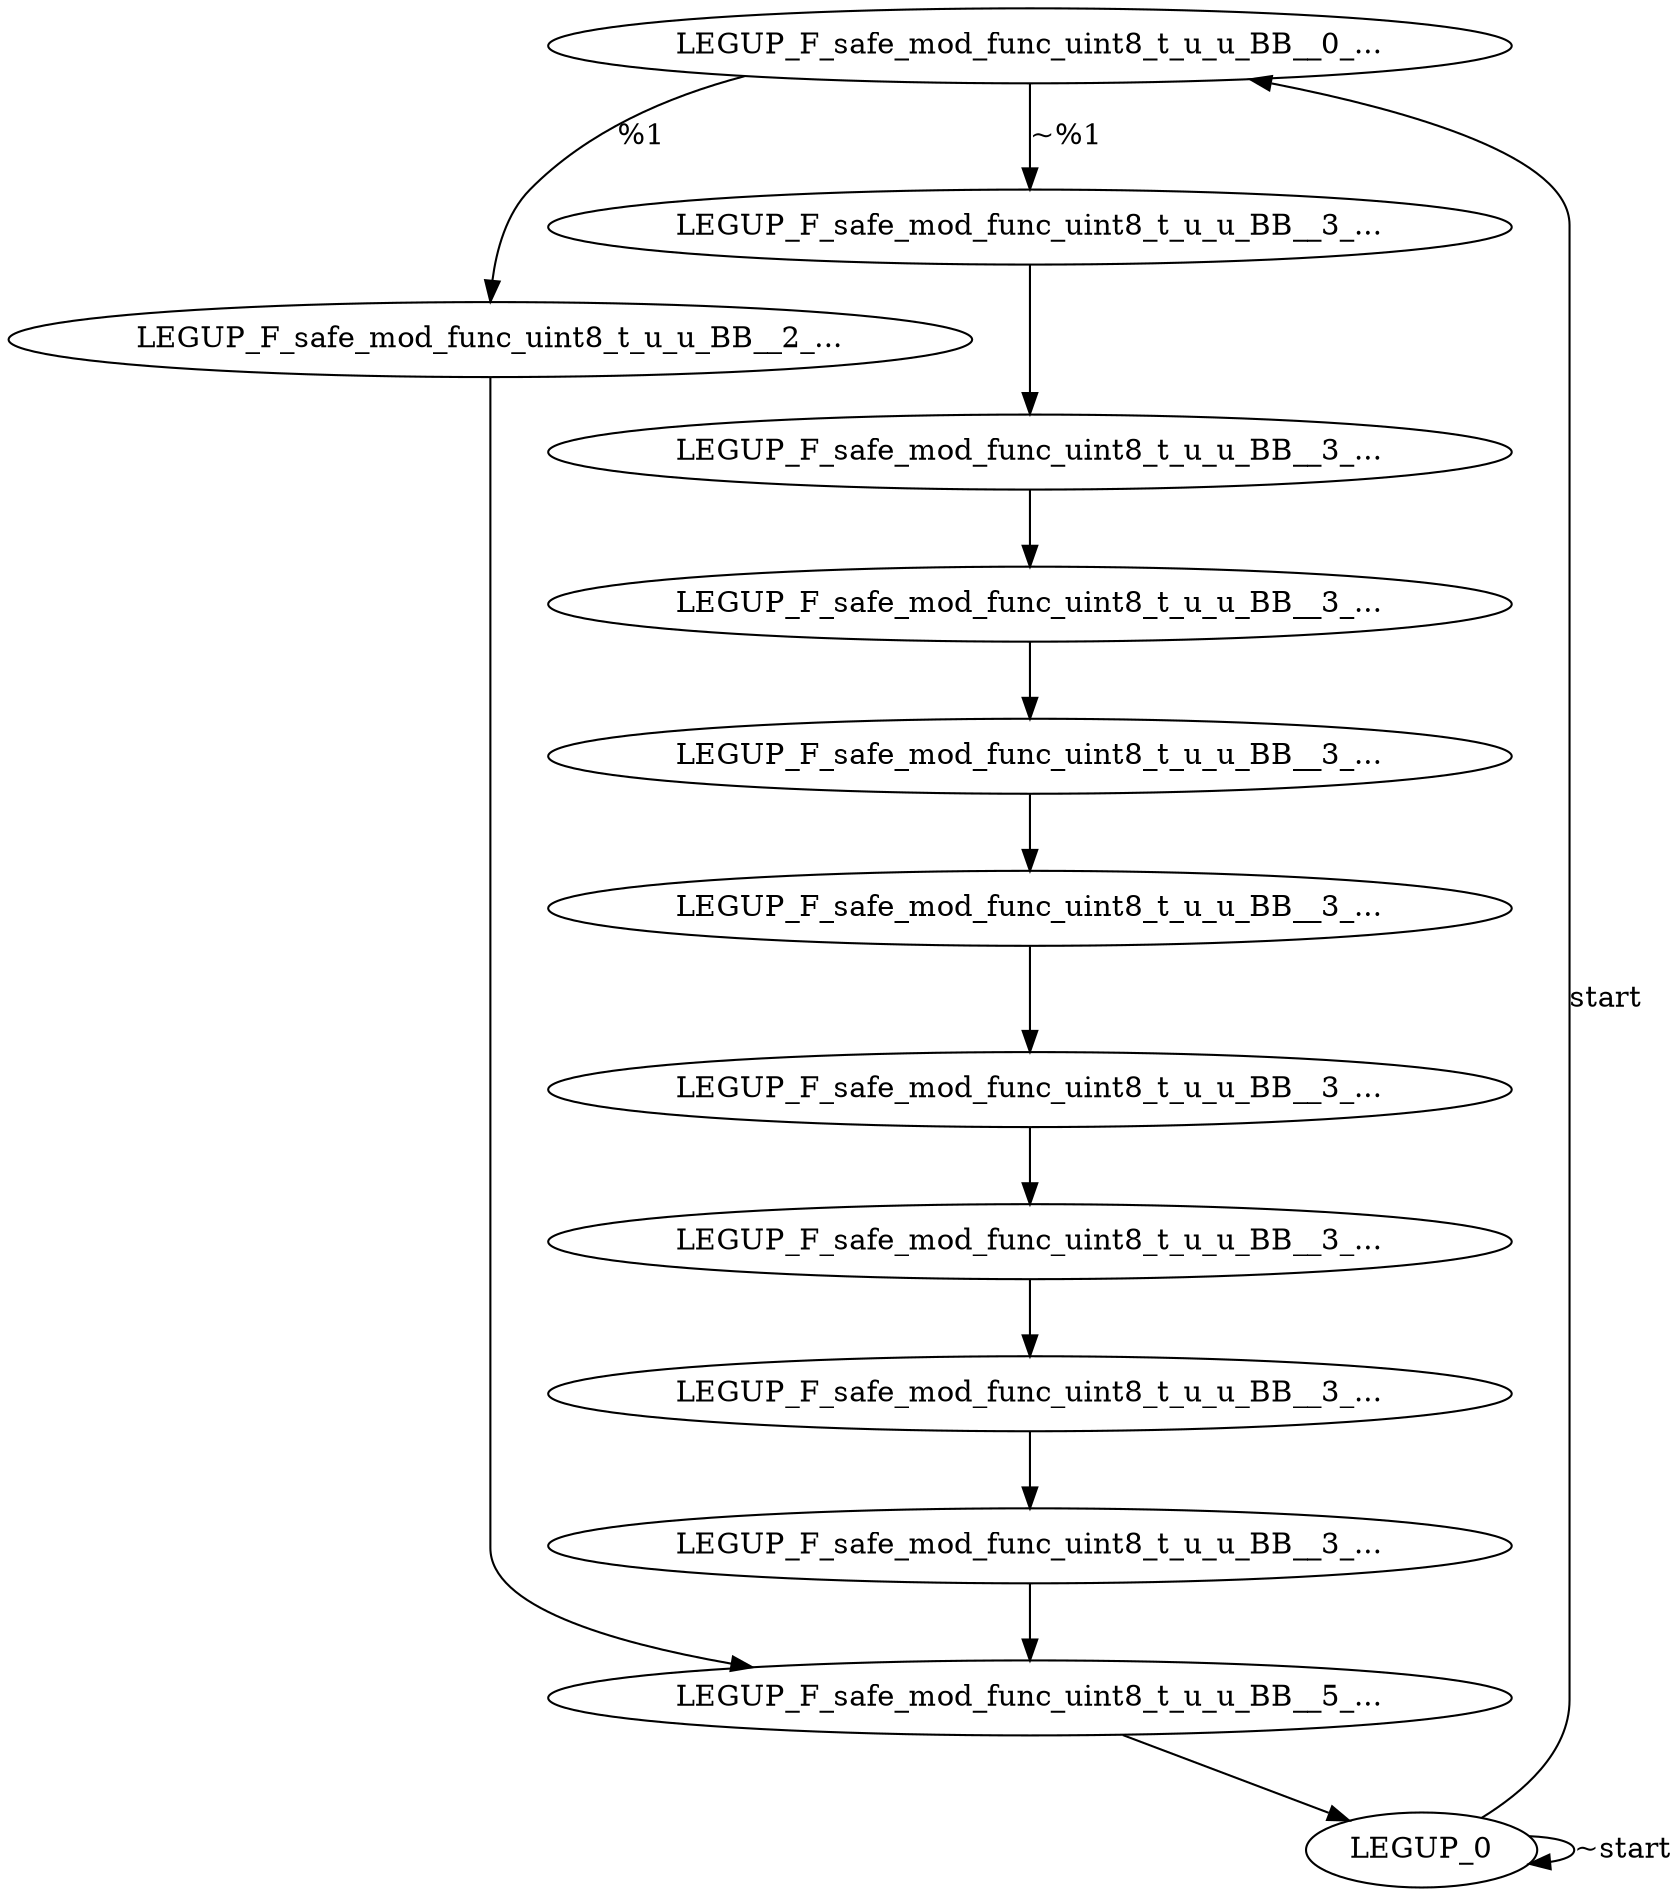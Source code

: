 digraph {
Node0x317b8b0[label="LEGUP_F_safe_mod_func_uint8_t_u_u_BB__0_..."];
Node0x3145f90[label="LEGUP_0"];
Node0x3145f90 -> Node0x317b8b0[label="start"];
Node0x3145f90 -> Node0x3145f90[label="~start"];
Node0x312d3f0[label="LEGUP_F_safe_mod_func_uint8_t_u_u_BB__2_..."];
Node0x317b8b0 -> Node0x312d3f0[label="%1"];
Node0x3166430[label="LEGUP_F_safe_mod_func_uint8_t_u_u_BB__3_..."];
Node0x317b8b0 -> Node0x3166430[label="~%1"];
Node0x3166580[label="LEGUP_F_safe_mod_func_uint8_t_u_u_BB__5_..."];
Node0x312d3f0 -> Node0x3166580;
Node0x3166710[label="LEGUP_F_safe_mod_func_uint8_t_u_u_BB__3_..."];
Node0x3166430 -> Node0x3166710;
Node0x317c220[label="LEGUP_F_safe_mod_func_uint8_t_u_u_BB__3_..."];
Node0x3166710 -> Node0x317c220;
Node0x317c320[label="LEGUP_F_safe_mod_func_uint8_t_u_u_BB__3_..."];
Node0x317c220 -> Node0x317c320;
Node0x317c420[label="LEGUP_F_safe_mod_func_uint8_t_u_u_BB__3_..."];
Node0x317c320 -> Node0x317c420;
Node0x317c560[label="LEGUP_F_safe_mod_func_uint8_t_u_u_BB__3_..."];
Node0x317c420 -> Node0x317c560;
Node0x3165480[label="LEGUP_F_safe_mod_func_uint8_t_u_u_BB__3_..."];
Node0x317c560 -> Node0x3165480;
Node0x3165580[label="LEGUP_F_safe_mod_func_uint8_t_u_u_BB__3_..."];
Node0x3165480 -> Node0x3165580;
Node0x31656c0[label="LEGUP_F_safe_mod_func_uint8_t_u_u_BB__3_..."];
Node0x3165580 -> Node0x31656c0;
Node0x31656c0 -> Node0x3166580;
Node0x3166580 -> Node0x3145f90;
}
